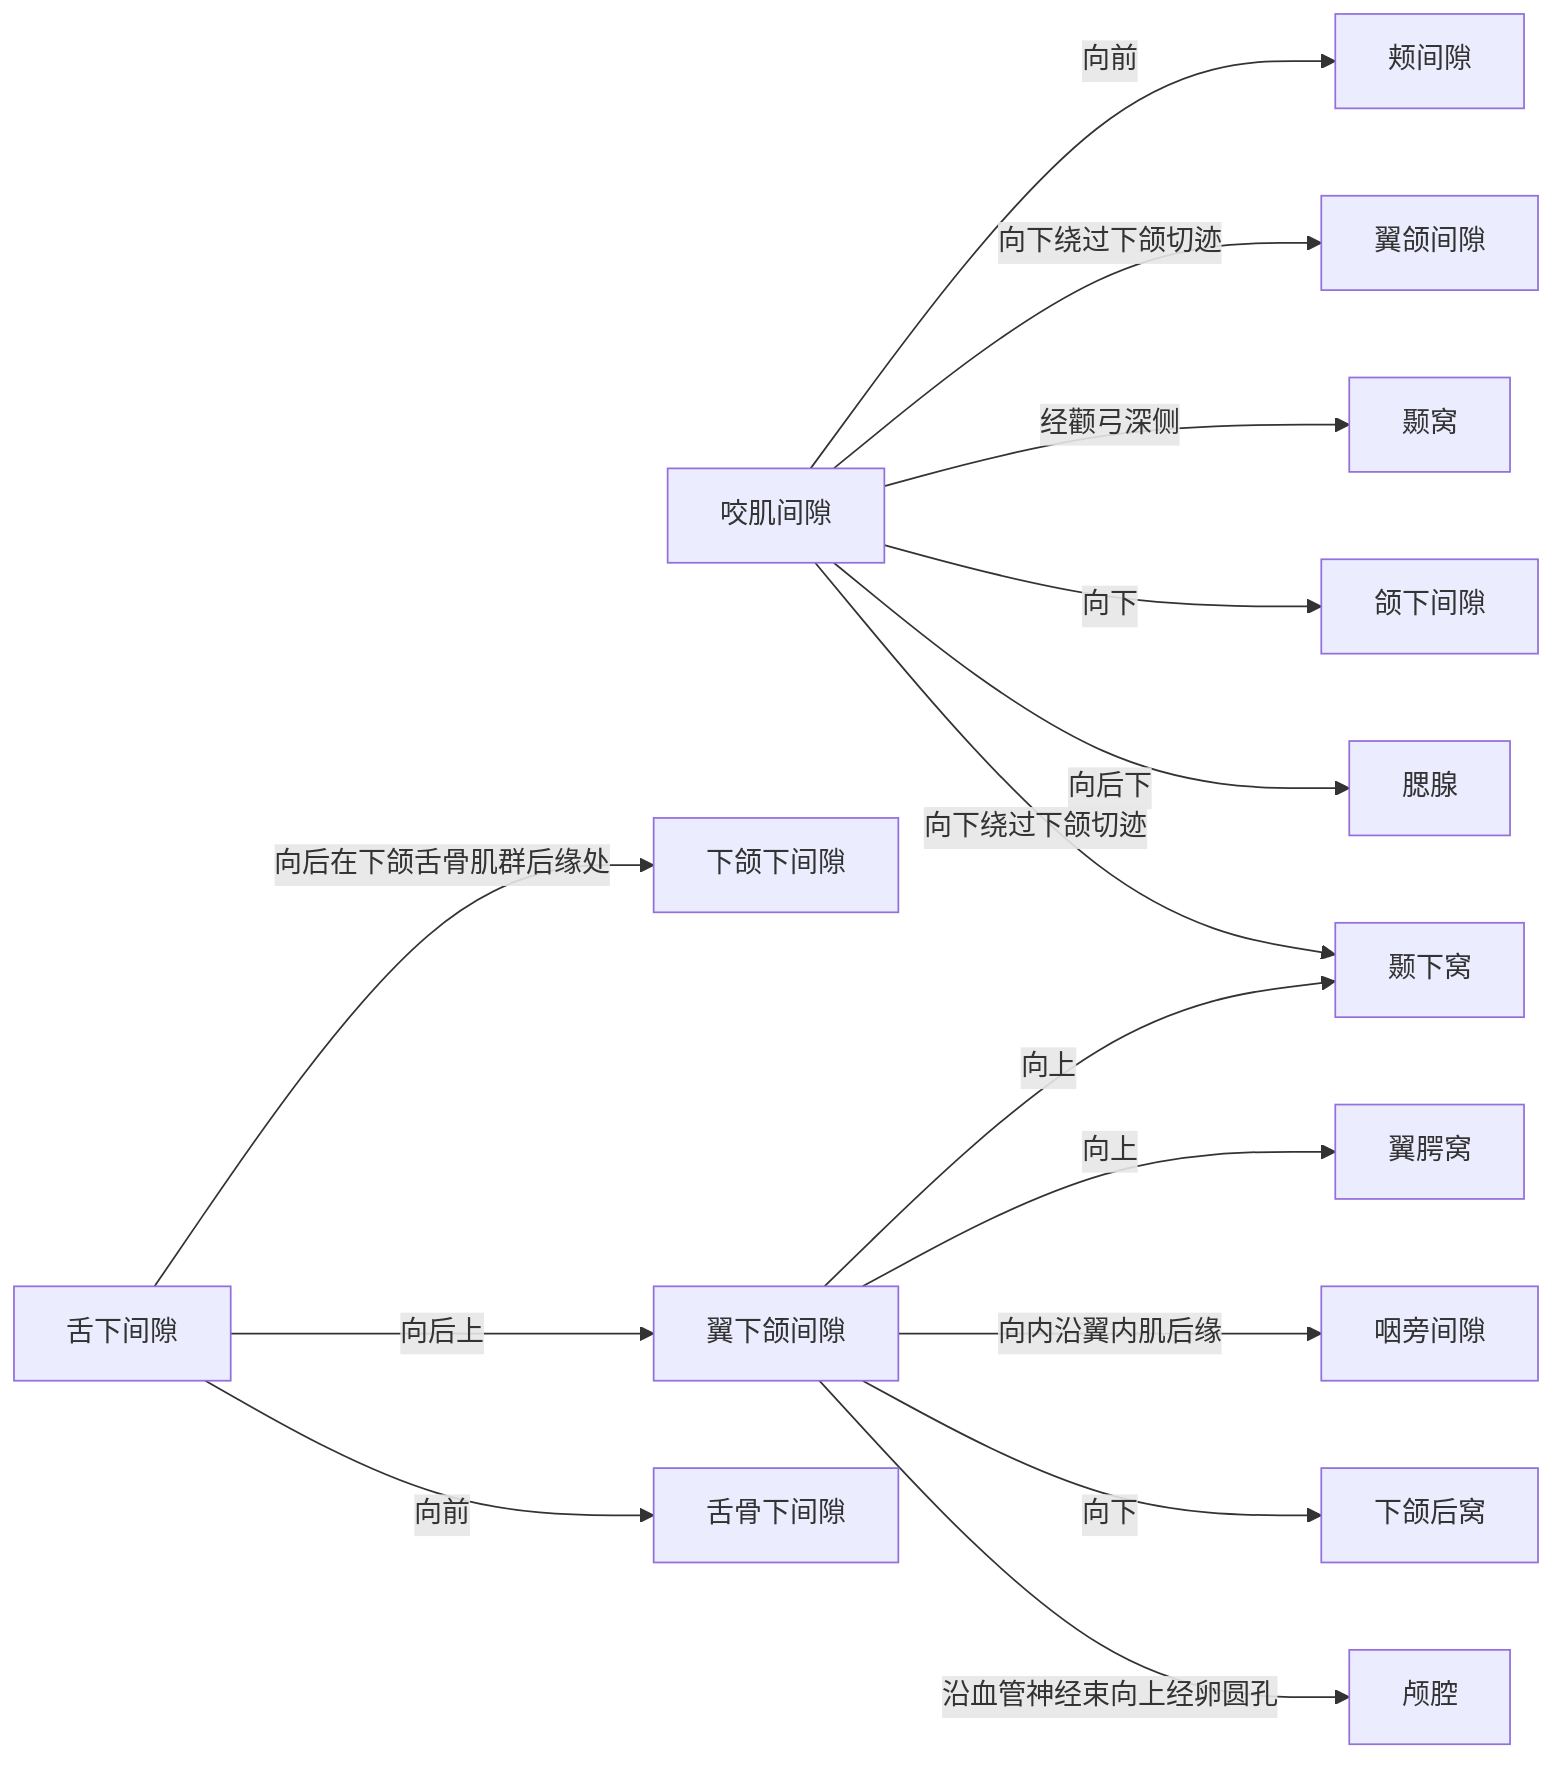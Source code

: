 flowchart LR
MS[咬肌间隙]-->|向前|颊间隙
MS-->|向下绕过下颌切迹|翼颌间隙
MS-->|经颧弓深侧|颞窝
MS-->|向下|颌下间隙
MS-->|向后下|腮腺
MS-->|向下绕过下颌切迹|IF[颞下窝]
PS[翼下颌间隙]-->|向上|IF
PS-->|向上|翼腭窝
PS-->|向内沿翼内肌后缘|咽旁间隙
PS-->|向下|下颌后窝
PS-->|沿血管神经束向上经卵圆孔|颅腔
SS[舌下间隙]-->|向后在下颌舌骨肌群后缘处|下颌下间隙
SS-->|向后上|PS
SS-->|向前|舌骨下间隙